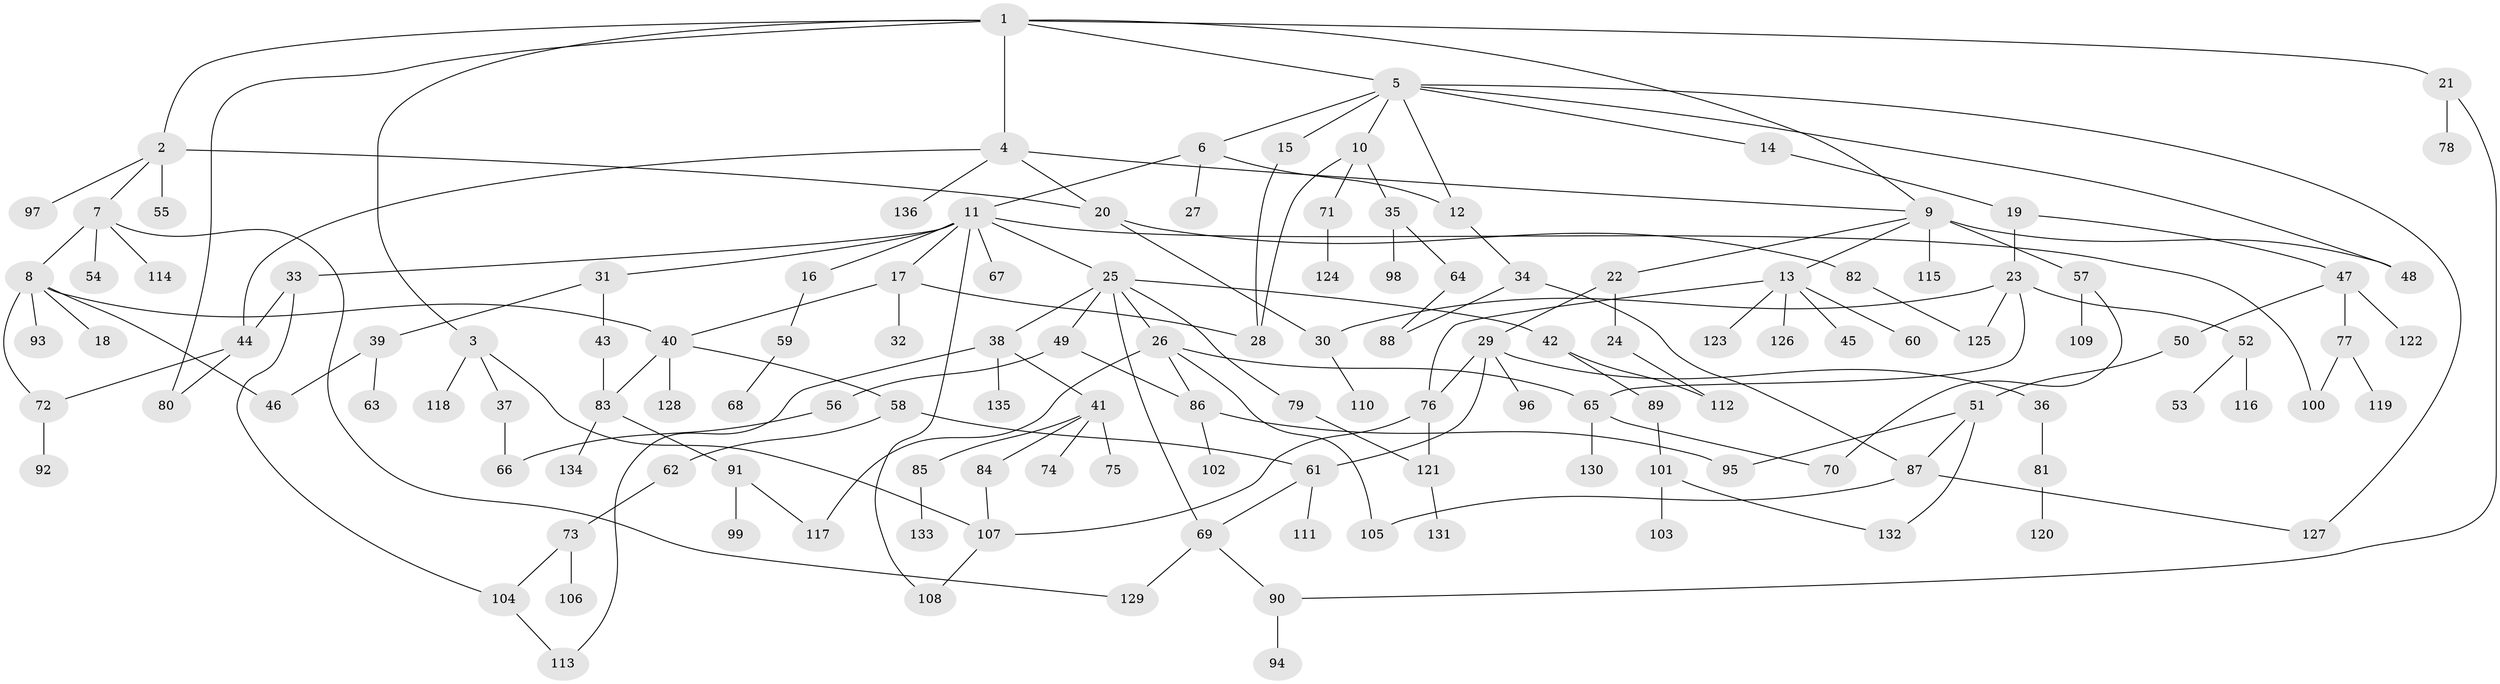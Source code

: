 // coarse degree distribution, {7: 0.023809523809523808, 8: 0.023809523809523808, 4: 0.19047619047619047, 3: 0.2261904761904762, 5: 0.047619047619047616, 2: 0.27380952380952384, 1: 0.20238095238095238, 6: 0.011904761904761904}
// Generated by graph-tools (version 1.1) at 2025/36/03/04/25 23:36:06]
// undirected, 136 vertices, 173 edges
graph export_dot {
  node [color=gray90,style=filled];
  1;
  2;
  3;
  4;
  5;
  6;
  7;
  8;
  9;
  10;
  11;
  12;
  13;
  14;
  15;
  16;
  17;
  18;
  19;
  20;
  21;
  22;
  23;
  24;
  25;
  26;
  27;
  28;
  29;
  30;
  31;
  32;
  33;
  34;
  35;
  36;
  37;
  38;
  39;
  40;
  41;
  42;
  43;
  44;
  45;
  46;
  47;
  48;
  49;
  50;
  51;
  52;
  53;
  54;
  55;
  56;
  57;
  58;
  59;
  60;
  61;
  62;
  63;
  64;
  65;
  66;
  67;
  68;
  69;
  70;
  71;
  72;
  73;
  74;
  75;
  76;
  77;
  78;
  79;
  80;
  81;
  82;
  83;
  84;
  85;
  86;
  87;
  88;
  89;
  90;
  91;
  92;
  93;
  94;
  95;
  96;
  97;
  98;
  99;
  100;
  101;
  102;
  103;
  104;
  105;
  106;
  107;
  108;
  109;
  110;
  111;
  112;
  113;
  114;
  115;
  116;
  117;
  118;
  119;
  120;
  121;
  122;
  123;
  124;
  125;
  126;
  127;
  128;
  129;
  130;
  131;
  132;
  133;
  134;
  135;
  136;
  1 -- 2;
  1 -- 3;
  1 -- 4;
  1 -- 5;
  1 -- 21;
  1 -- 80;
  1 -- 9;
  2 -- 7;
  2 -- 20;
  2 -- 55;
  2 -- 97;
  3 -- 37;
  3 -- 118;
  3 -- 107;
  4 -- 9;
  4 -- 136;
  4 -- 20;
  4 -- 44;
  5 -- 6;
  5 -- 10;
  5 -- 14;
  5 -- 15;
  5 -- 48;
  5 -- 127;
  5 -- 12;
  6 -- 11;
  6 -- 12;
  6 -- 27;
  7 -- 8;
  7 -- 54;
  7 -- 114;
  7 -- 129;
  8 -- 18;
  8 -- 46;
  8 -- 93;
  8 -- 72;
  8 -- 40;
  9 -- 13;
  9 -- 22;
  9 -- 57;
  9 -- 115;
  9 -- 48;
  10 -- 35;
  10 -- 71;
  10 -- 28;
  11 -- 16;
  11 -- 17;
  11 -- 25;
  11 -- 31;
  11 -- 33;
  11 -- 67;
  11 -- 108;
  11 -- 100;
  12 -- 34;
  13 -- 45;
  13 -- 60;
  13 -- 76;
  13 -- 123;
  13 -- 126;
  14 -- 19;
  15 -- 28;
  16 -- 59;
  17 -- 32;
  17 -- 40;
  17 -- 28;
  19 -- 23;
  19 -- 47;
  20 -- 82;
  20 -- 30;
  21 -- 78;
  21 -- 90;
  22 -- 24;
  22 -- 29;
  23 -- 30;
  23 -- 52;
  23 -- 65;
  23 -- 125;
  24 -- 112;
  25 -- 26;
  25 -- 38;
  25 -- 42;
  25 -- 49;
  25 -- 69;
  25 -- 79;
  26 -- 105;
  26 -- 117;
  26 -- 65;
  26 -- 86;
  29 -- 36;
  29 -- 61;
  29 -- 96;
  29 -- 76;
  30 -- 110;
  31 -- 39;
  31 -- 43;
  33 -- 44;
  33 -- 104;
  34 -- 88;
  34 -- 87;
  35 -- 64;
  35 -- 98;
  36 -- 81;
  37 -- 66;
  38 -- 41;
  38 -- 113;
  38 -- 135;
  39 -- 63;
  39 -- 46;
  40 -- 58;
  40 -- 83;
  40 -- 128;
  41 -- 74;
  41 -- 75;
  41 -- 84;
  41 -- 85;
  42 -- 89;
  42 -- 112;
  43 -- 83;
  44 -- 72;
  44 -- 80;
  47 -- 50;
  47 -- 77;
  47 -- 122;
  49 -- 56;
  49 -- 86;
  50 -- 51;
  51 -- 87;
  51 -- 132;
  51 -- 95;
  52 -- 53;
  52 -- 116;
  56 -- 66;
  57 -- 109;
  57 -- 70;
  58 -- 62;
  58 -- 61;
  59 -- 68;
  61 -- 111;
  61 -- 69;
  62 -- 73;
  64 -- 88;
  65 -- 70;
  65 -- 130;
  69 -- 90;
  69 -- 129;
  71 -- 124;
  72 -- 92;
  73 -- 106;
  73 -- 104;
  76 -- 121;
  76 -- 107;
  77 -- 100;
  77 -- 119;
  79 -- 121;
  81 -- 120;
  82 -- 125;
  83 -- 91;
  83 -- 134;
  84 -- 107;
  85 -- 133;
  86 -- 95;
  86 -- 102;
  87 -- 127;
  87 -- 105;
  89 -- 101;
  90 -- 94;
  91 -- 99;
  91 -- 117;
  101 -- 103;
  101 -- 132;
  104 -- 113;
  107 -- 108;
  121 -- 131;
}
